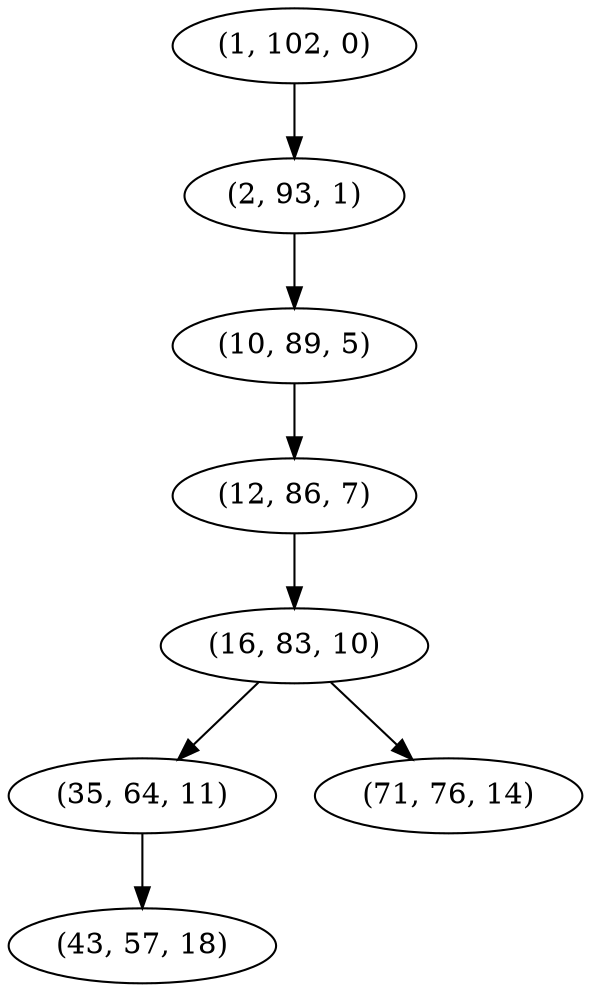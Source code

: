 digraph tree {
    "(1, 102, 0)";
    "(2, 93, 1)";
    "(10, 89, 5)";
    "(12, 86, 7)";
    "(16, 83, 10)";
    "(35, 64, 11)";
    "(43, 57, 18)";
    "(71, 76, 14)";
    "(1, 102, 0)" -> "(2, 93, 1)";
    "(2, 93, 1)" -> "(10, 89, 5)";
    "(10, 89, 5)" -> "(12, 86, 7)";
    "(12, 86, 7)" -> "(16, 83, 10)";
    "(16, 83, 10)" -> "(35, 64, 11)";
    "(16, 83, 10)" -> "(71, 76, 14)";
    "(35, 64, 11)" -> "(43, 57, 18)";
}
